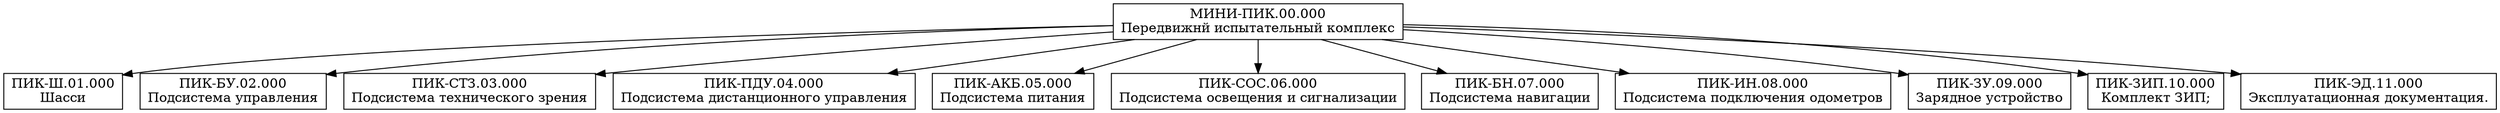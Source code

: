 digraph g {
	mini_pik  [shape=rect label="МИНИ-ПИК.00.000\nПередвижнй испытательный комплекс"] 
	chasis    [shape=rect align=left label="ПИК-Ш.01.000\nШасси"]
	control   [shape=rect align=left label="ПИК-БУ.02.000\nПодсистема управления"]
	vision    [shape=rect align=left label="ПИК-СТЗ.03.000\nПодсистема технического зрения"]
	remote    [shape=rect align=left label="ПИК-ПДУ.04.000\nПодсистема дистанционного управления"]
	power     [shape=rect align=left label="ПИК-АКБ.05.000\nПодсистема питания"]
	signals   [shape=rect align=left label="ПИК-СОС.06.000\nПодсистема освещения и сигнализации"]
	navigator [shape=rect align=left label="ПИК-БН.07.000\nПодсистема навигации"]
	odometers [shape=rect align=left label="ПИК-ИН.08.000\nПодсистема подключения одометров"]
	power_sup [shape=rect align=left label="ПИК-ЗУ.09.000\nЗарядное устройство"]
	spare     [shape=rect align=left label="ПИК-ЗИП.10.000\nКомплект ЗИП;"]
	docs      [shape=rect align=left label="ПИК-ЭД.11.000\nЭксплуатационная документация."]
	mini_pik -> chasis
	mini_pik -> control
	mini_pik -> vision
	mini_pik -> remote
	mini_pik -> power
	mini_pik -> signals
	mini_pik -> navigator
	mini_pik -> odometers
	mini_pik -> power_sup
	mini_pik -> spare
	mini_pik -> docs
}